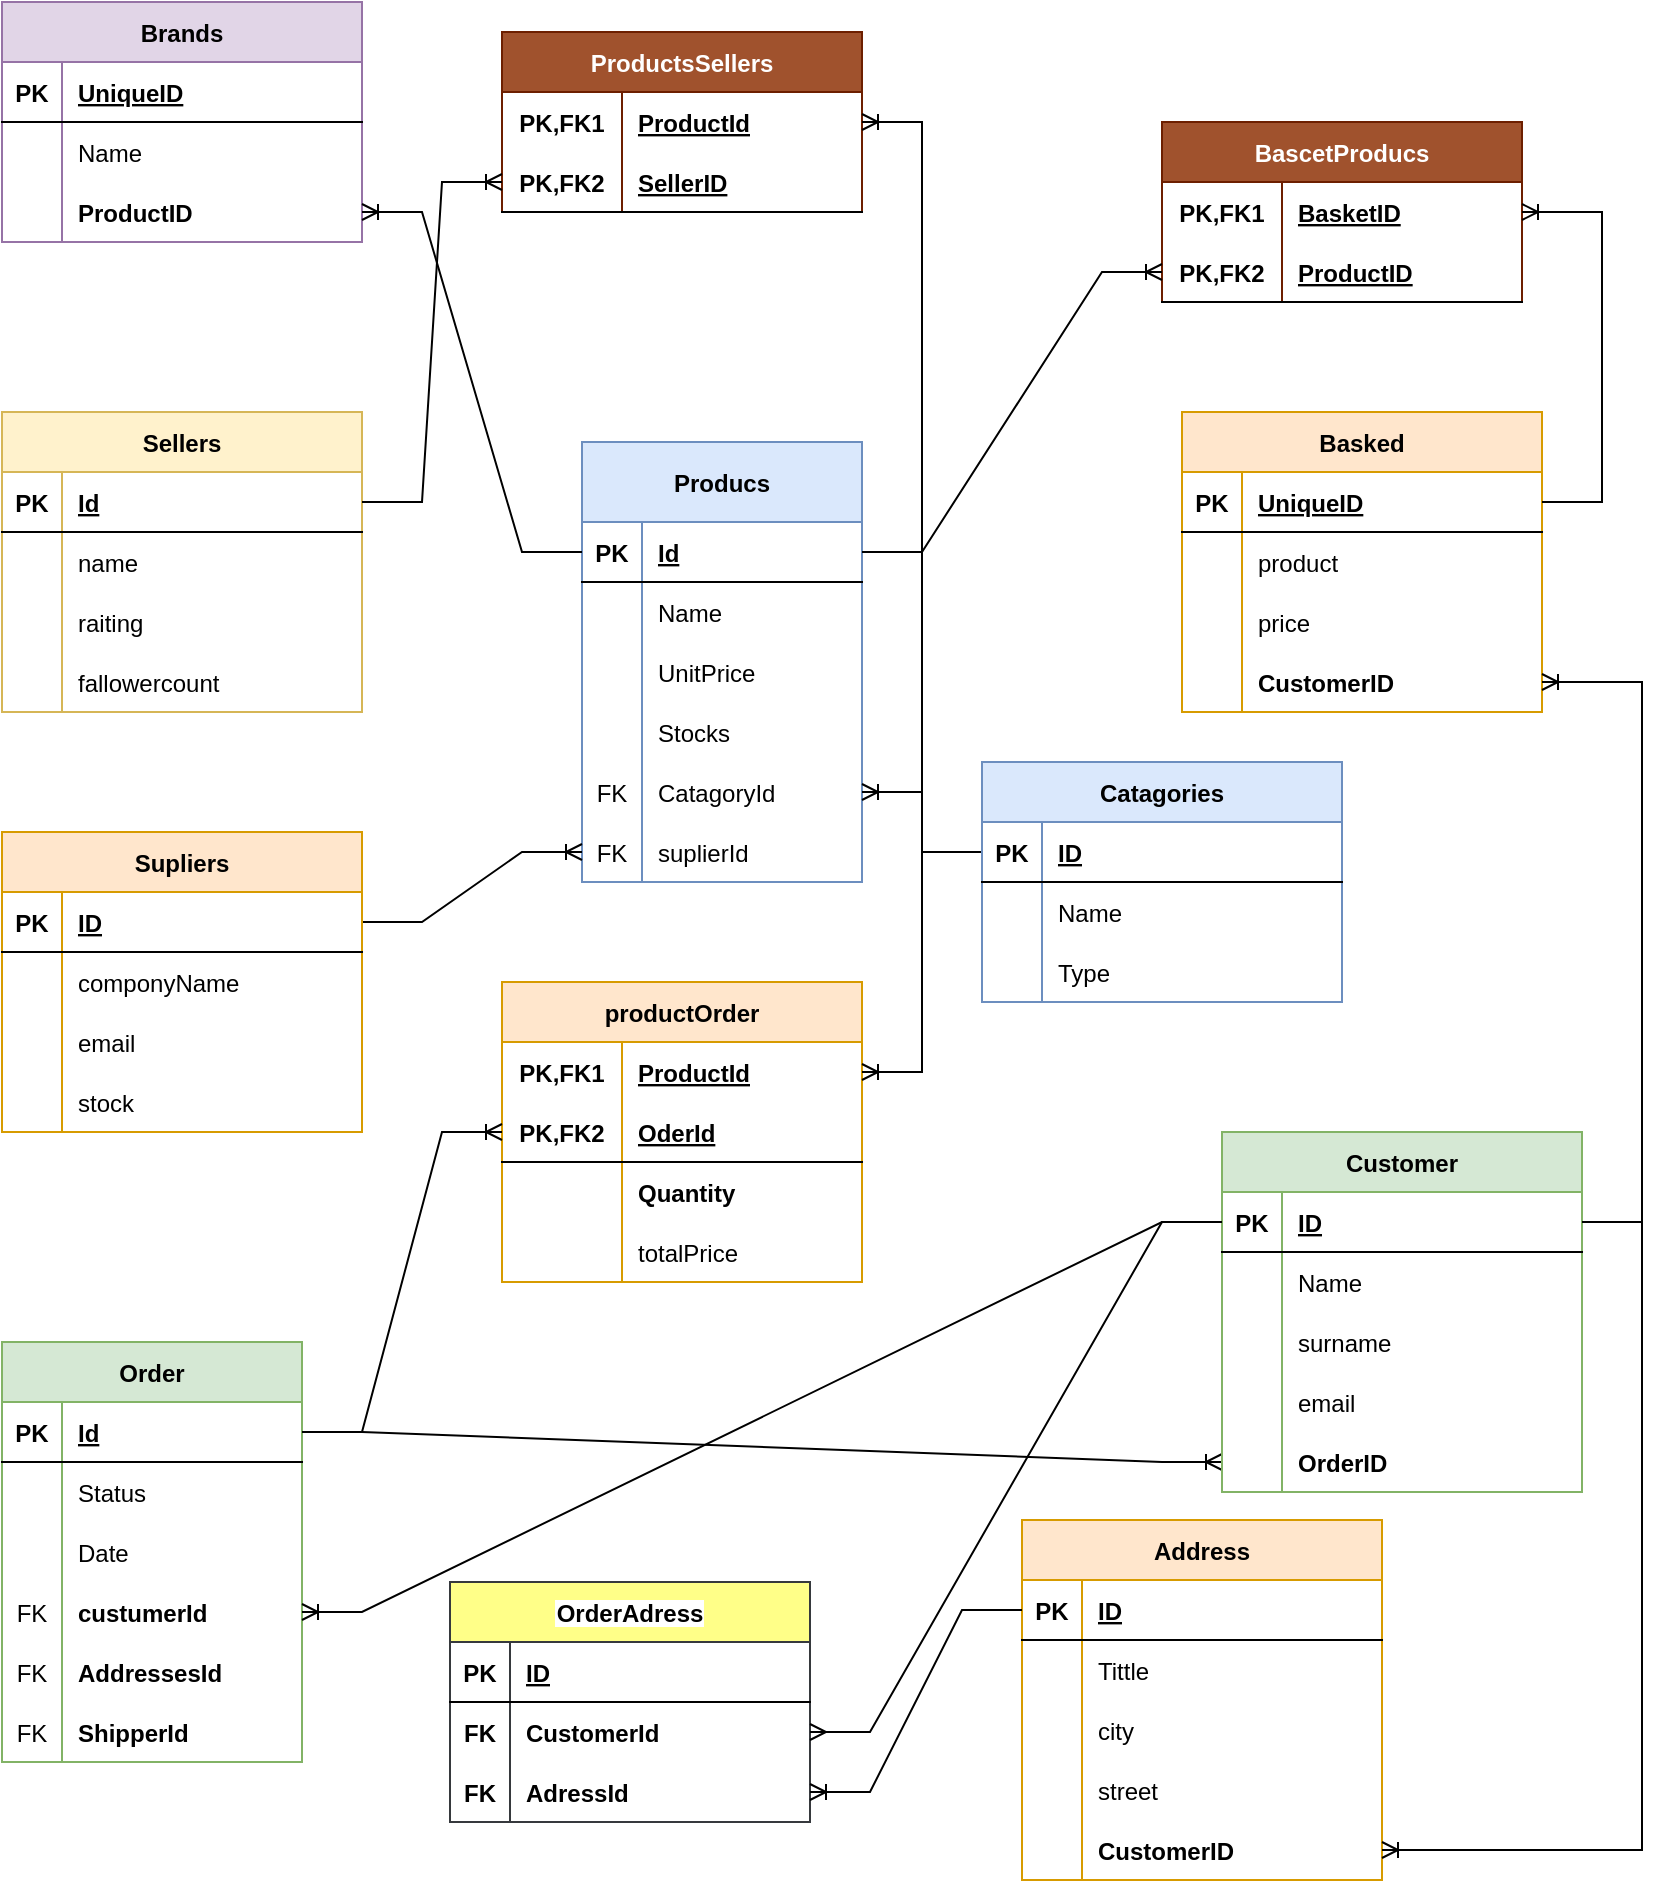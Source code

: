 <mxfile version="20.6.0" type="github">
  <diagram id="Ud2rKPK2SDvE_ar9SEhM" name="Page-1">
    <mxGraphModel dx="735" dy="468" grid="1" gridSize="10" guides="1" tooltips="1" connect="1" arrows="1" fold="1" page="1" pageScale="1" pageWidth="827" pageHeight="1169" math="0" shadow="0">
      <root>
        <mxCell id="0" />
        <mxCell id="1" parent="0" />
        <mxCell id="K5BaJHrYRUYIIiu_ldEa-1" value="Producs" style="shape=table;startSize=40;container=1;collapsible=1;childLayout=tableLayout;fixedRows=1;rowLines=0;fontStyle=1;align=center;resizeLast=1;fillColor=#dae8fc;strokeColor=#6c8ebf;" parent="1" vertex="1">
          <mxGeometry x="300" y="450" width="140" height="220" as="geometry" />
        </mxCell>
        <mxCell id="K5BaJHrYRUYIIiu_ldEa-2" value="" style="shape=tableRow;horizontal=0;startSize=0;swimlaneHead=0;swimlaneBody=0;fillColor=none;collapsible=0;dropTarget=0;points=[[0,0.5],[1,0.5]];portConstraint=eastwest;top=0;left=0;right=0;bottom=1;" parent="K5BaJHrYRUYIIiu_ldEa-1" vertex="1">
          <mxGeometry y="40" width="140" height="30" as="geometry" />
        </mxCell>
        <mxCell id="K5BaJHrYRUYIIiu_ldEa-3" value="PK" style="shape=partialRectangle;connectable=0;fillColor=none;top=0;left=0;bottom=0;right=0;fontStyle=1;overflow=hidden;" parent="K5BaJHrYRUYIIiu_ldEa-2" vertex="1">
          <mxGeometry width="30" height="30" as="geometry">
            <mxRectangle width="30" height="30" as="alternateBounds" />
          </mxGeometry>
        </mxCell>
        <mxCell id="K5BaJHrYRUYIIiu_ldEa-4" value="Id" style="shape=partialRectangle;connectable=0;fillColor=none;top=0;left=0;bottom=0;right=0;align=left;spacingLeft=6;fontStyle=5;overflow=hidden;" parent="K5BaJHrYRUYIIiu_ldEa-2" vertex="1">
          <mxGeometry x="30" width="110" height="30" as="geometry">
            <mxRectangle width="110" height="30" as="alternateBounds" />
          </mxGeometry>
        </mxCell>
        <mxCell id="K5BaJHrYRUYIIiu_ldEa-5" value="" style="shape=tableRow;horizontal=0;startSize=0;swimlaneHead=0;swimlaneBody=0;fillColor=none;collapsible=0;dropTarget=0;points=[[0,0.5],[1,0.5]];portConstraint=eastwest;top=0;left=0;right=0;bottom=0;" parent="K5BaJHrYRUYIIiu_ldEa-1" vertex="1">
          <mxGeometry y="70" width="140" height="30" as="geometry" />
        </mxCell>
        <mxCell id="K5BaJHrYRUYIIiu_ldEa-6" value="" style="shape=partialRectangle;connectable=0;fillColor=none;top=0;left=0;bottom=0;right=0;editable=1;overflow=hidden;" parent="K5BaJHrYRUYIIiu_ldEa-5" vertex="1">
          <mxGeometry width="30" height="30" as="geometry">
            <mxRectangle width="30" height="30" as="alternateBounds" />
          </mxGeometry>
        </mxCell>
        <mxCell id="K5BaJHrYRUYIIiu_ldEa-7" value="Name" style="shape=partialRectangle;connectable=0;fillColor=none;top=0;left=0;bottom=0;right=0;align=left;spacingLeft=6;overflow=hidden;" parent="K5BaJHrYRUYIIiu_ldEa-5" vertex="1">
          <mxGeometry x="30" width="110" height="30" as="geometry">
            <mxRectangle width="110" height="30" as="alternateBounds" />
          </mxGeometry>
        </mxCell>
        <mxCell id="K5BaJHrYRUYIIiu_ldEa-8" value="" style="shape=tableRow;horizontal=0;startSize=0;swimlaneHead=0;swimlaneBody=0;fillColor=none;collapsible=0;dropTarget=0;points=[[0,0.5],[1,0.5]];portConstraint=eastwest;top=0;left=0;right=0;bottom=0;" parent="K5BaJHrYRUYIIiu_ldEa-1" vertex="1">
          <mxGeometry y="100" width="140" height="30" as="geometry" />
        </mxCell>
        <mxCell id="K5BaJHrYRUYIIiu_ldEa-9" value="" style="shape=partialRectangle;connectable=0;fillColor=none;top=0;left=0;bottom=0;right=0;editable=1;overflow=hidden;" parent="K5BaJHrYRUYIIiu_ldEa-8" vertex="1">
          <mxGeometry width="30" height="30" as="geometry">
            <mxRectangle width="30" height="30" as="alternateBounds" />
          </mxGeometry>
        </mxCell>
        <mxCell id="K5BaJHrYRUYIIiu_ldEa-10" value="UnitPrice" style="shape=partialRectangle;connectable=0;fillColor=none;top=0;left=0;bottom=0;right=0;align=left;spacingLeft=6;overflow=hidden;" parent="K5BaJHrYRUYIIiu_ldEa-8" vertex="1">
          <mxGeometry x="30" width="110" height="30" as="geometry">
            <mxRectangle width="110" height="30" as="alternateBounds" />
          </mxGeometry>
        </mxCell>
        <mxCell id="K5BaJHrYRUYIIiu_ldEa-11" value="" style="shape=tableRow;horizontal=0;startSize=0;swimlaneHead=0;swimlaneBody=0;fillColor=none;collapsible=0;dropTarget=0;points=[[0,0.5],[1,0.5]];portConstraint=eastwest;top=0;left=0;right=0;bottom=0;" parent="K5BaJHrYRUYIIiu_ldEa-1" vertex="1">
          <mxGeometry y="130" width="140" height="30" as="geometry" />
        </mxCell>
        <mxCell id="K5BaJHrYRUYIIiu_ldEa-12" value="" style="shape=partialRectangle;connectable=0;fillColor=none;top=0;left=0;bottom=0;right=0;editable=1;overflow=hidden;" parent="K5BaJHrYRUYIIiu_ldEa-11" vertex="1">
          <mxGeometry width="30" height="30" as="geometry">
            <mxRectangle width="30" height="30" as="alternateBounds" />
          </mxGeometry>
        </mxCell>
        <mxCell id="K5BaJHrYRUYIIiu_ldEa-13" value="Stocks" style="shape=partialRectangle;connectable=0;fillColor=none;top=0;left=0;bottom=0;right=0;align=left;spacingLeft=6;overflow=hidden;" parent="K5BaJHrYRUYIIiu_ldEa-11" vertex="1">
          <mxGeometry x="30" width="110" height="30" as="geometry">
            <mxRectangle width="110" height="30" as="alternateBounds" />
          </mxGeometry>
        </mxCell>
        <mxCell id="K5BaJHrYRUYIIiu_ldEa-14" value="" style="shape=tableRow;horizontal=0;startSize=0;swimlaneHead=0;swimlaneBody=0;fillColor=none;collapsible=0;dropTarget=0;points=[[0,0.5],[1,0.5]];portConstraint=eastwest;top=0;left=0;right=0;bottom=0;" parent="K5BaJHrYRUYIIiu_ldEa-1" vertex="1">
          <mxGeometry y="160" width="140" height="30" as="geometry" />
        </mxCell>
        <mxCell id="K5BaJHrYRUYIIiu_ldEa-15" value="FK" style="shape=partialRectangle;connectable=0;fillColor=none;top=0;left=0;bottom=0;right=0;editable=1;overflow=hidden;" parent="K5BaJHrYRUYIIiu_ldEa-14" vertex="1">
          <mxGeometry width="30" height="30" as="geometry">
            <mxRectangle width="30" height="30" as="alternateBounds" />
          </mxGeometry>
        </mxCell>
        <mxCell id="K5BaJHrYRUYIIiu_ldEa-16" value="CatagoryId" style="shape=partialRectangle;connectable=0;fillColor=none;top=0;left=0;bottom=0;right=0;align=left;spacingLeft=6;overflow=hidden;" parent="K5BaJHrYRUYIIiu_ldEa-14" vertex="1">
          <mxGeometry x="30" width="110" height="30" as="geometry">
            <mxRectangle width="110" height="30" as="alternateBounds" />
          </mxGeometry>
        </mxCell>
        <mxCell id="K5BaJHrYRUYIIiu_ldEa-17" value="" style="shape=tableRow;horizontal=0;startSize=0;swimlaneHead=0;swimlaneBody=0;fillColor=none;collapsible=0;dropTarget=0;points=[[0,0.5],[1,0.5]];portConstraint=eastwest;top=0;left=0;right=0;bottom=0;" parent="K5BaJHrYRUYIIiu_ldEa-1" vertex="1">
          <mxGeometry y="190" width="140" height="30" as="geometry" />
        </mxCell>
        <mxCell id="K5BaJHrYRUYIIiu_ldEa-18" value="FK" style="shape=partialRectangle;connectable=0;fillColor=none;top=0;left=0;bottom=0;right=0;editable=1;overflow=hidden;" parent="K5BaJHrYRUYIIiu_ldEa-17" vertex="1">
          <mxGeometry width="30" height="30" as="geometry">
            <mxRectangle width="30" height="30" as="alternateBounds" />
          </mxGeometry>
        </mxCell>
        <mxCell id="K5BaJHrYRUYIIiu_ldEa-19" value="suplierId" style="shape=partialRectangle;connectable=0;fillColor=none;top=0;left=0;bottom=0;right=0;align=left;spacingLeft=6;overflow=hidden;" parent="K5BaJHrYRUYIIiu_ldEa-17" vertex="1">
          <mxGeometry x="30" width="110" height="30" as="geometry">
            <mxRectangle width="110" height="30" as="alternateBounds" />
          </mxGeometry>
        </mxCell>
        <mxCell id="K5BaJHrYRUYIIiu_ldEa-20" value="Order" style="shape=table;startSize=30;container=1;collapsible=1;childLayout=tableLayout;fixedRows=1;rowLines=0;fontStyle=1;align=center;resizeLast=1;fillColor=#d5e8d4;strokeColor=#82b366;" parent="1" vertex="1">
          <mxGeometry x="10" y="900" width="150" height="210" as="geometry" />
        </mxCell>
        <mxCell id="K5BaJHrYRUYIIiu_ldEa-21" value="" style="shape=tableRow;horizontal=0;startSize=0;swimlaneHead=0;swimlaneBody=0;fillColor=none;collapsible=0;dropTarget=0;points=[[0,0.5],[1,0.5]];portConstraint=eastwest;top=0;left=0;right=0;bottom=1;" parent="K5BaJHrYRUYIIiu_ldEa-20" vertex="1">
          <mxGeometry y="30" width="150" height="30" as="geometry" />
        </mxCell>
        <mxCell id="K5BaJHrYRUYIIiu_ldEa-22" value="PK" style="shape=partialRectangle;connectable=0;fillColor=none;top=0;left=0;bottom=0;right=0;fontStyle=1;overflow=hidden;" parent="K5BaJHrYRUYIIiu_ldEa-21" vertex="1">
          <mxGeometry width="30" height="30" as="geometry">
            <mxRectangle width="30" height="30" as="alternateBounds" />
          </mxGeometry>
        </mxCell>
        <mxCell id="K5BaJHrYRUYIIiu_ldEa-23" value="Id" style="shape=partialRectangle;connectable=0;fillColor=none;top=0;left=0;bottom=0;right=0;align=left;spacingLeft=6;fontStyle=5;overflow=hidden;" parent="K5BaJHrYRUYIIiu_ldEa-21" vertex="1">
          <mxGeometry x="30" width="120" height="30" as="geometry">
            <mxRectangle width="120" height="30" as="alternateBounds" />
          </mxGeometry>
        </mxCell>
        <mxCell id="K5BaJHrYRUYIIiu_ldEa-24" value="" style="shape=tableRow;horizontal=0;startSize=0;swimlaneHead=0;swimlaneBody=0;fillColor=none;collapsible=0;dropTarget=0;points=[[0,0.5],[1,0.5]];portConstraint=eastwest;top=0;left=0;right=0;bottom=0;" parent="K5BaJHrYRUYIIiu_ldEa-20" vertex="1">
          <mxGeometry y="60" width="150" height="30" as="geometry" />
        </mxCell>
        <mxCell id="K5BaJHrYRUYIIiu_ldEa-25" value="" style="shape=partialRectangle;connectable=0;fillColor=none;top=0;left=0;bottom=0;right=0;editable=1;overflow=hidden;" parent="K5BaJHrYRUYIIiu_ldEa-24" vertex="1">
          <mxGeometry width="30" height="30" as="geometry">
            <mxRectangle width="30" height="30" as="alternateBounds" />
          </mxGeometry>
        </mxCell>
        <mxCell id="K5BaJHrYRUYIIiu_ldEa-26" value="Status" style="shape=partialRectangle;connectable=0;fillColor=none;top=0;left=0;bottom=0;right=0;align=left;spacingLeft=6;overflow=hidden;" parent="K5BaJHrYRUYIIiu_ldEa-24" vertex="1">
          <mxGeometry x="30" width="120" height="30" as="geometry">
            <mxRectangle width="120" height="30" as="alternateBounds" />
          </mxGeometry>
        </mxCell>
        <mxCell id="K5BaJHrYRUYIIiu_ldEa-27" value="" style="shape=tableRow;horizontal=0;startSize=0;swimlaneHead=0;swimlaneBody=0;fillColor=none;collapsible=0;dropTarget=0;points=[[0,0.5],[1,0.5]];portConstraint=eastwest;top=0;left=0;right=0;bottom=0;" parent="K5BaJHrYRUYIIiu_ldEa-20" vertex="1">
          <mxGeometry y="90" width="150" height="30" as="geometry" />
        </mxCell>
        <mxCell id="K5BaJHrYRUYIIiu_ldEa-28" value="" style="shape=partialRectangle;connectable=0;fillColor=none;top=0;left=0;bottom=0;right=0;editable=1;overflow=hidden;" parent="K5BaJHrYRUYIIiu_ldEa-27" vertex="1">
          <mxGeometry width="30" height="30" as="geometry">
            <mxRectangle width="30" height="30" as="alternateBounds" />
          </mxGeometry>
        </mxCell>
        <mxCell id="K5BaJHrYRUYIIiu_ldEa-29" value="Date" style="shape=partialRectangle;connectable=0;fillColor=none;top=0;left=0;bottom=0;right=0;align=left;spacingLeft=6;overflow=hidden;" parent="K5BaJHrYRUYIIiu_ldEa-27" vertex="1">
          <mxGeometry x="30" width="120" height="30" as="geometry">
            <mxRectangle width="120" height="30" as="alternateBounds" />
          </mxGeometry>
        </mxCell>
        <mxCell id="K5BaJHrYRUYIIiu_ldEa-30" value="" style="shape=tableRow;horizontal=0;startSize=0;swimlaneHead=0;swimlaneBody=0;fillColor=none;collapsible=0;dropTarget=0;points=[[0,0.5],[1,0.5]];portConstraint=eastwest;top=0;left=0;right=0;bottom=0;" parent="K5BaJHrYRUYIIiu_ldEa-20" vertex="1">
          <mxGeometry y="120" width="150" height="30" as="geometry" />
        </mxCell>
        <mxCell id="K5BaJHrYRUYIIiu_ldEa-31" value="FK" style="shape=partialRectangle;connectable=0;fillColor=none;top=0;left=0;bottom=0;right=0;editable=1;overflow=hidden;" parent="K5BaJHrYRUYIIiu_ldEa-30" vertex="1">
          <mxGeometry width="30" height="30" as="geometry">
            <mxRectangle width="30" height="30" as="alternateBounds" />
          </mxGeometry>
        </mxCell>
        <mxCell id="K5BaJHrYRUYIIiu_ldEa-32" value="custumerId" style="shape=partialRectangle;connectable=0;fillColor=none;top=0;left=0;bottom=0;right=0;align=left;spacingLeft=6;overflow=hidden;fontStyle=1" parent="K5BaJHrYRUYIIiu_ldEa-30" vertex="1">
          <mxGeometry x="30" width="120" height="30" as="geometry">
            <mxRectangle width="120" height="30" as="alternateBounds" />
          </mxGeometry>
        </mxCell>
        <mxCell id="K5BaJHrYRUYIIiu_ldEa-33" value="" style="shape=tableRow;horizontal=0;startSize=0;swimlaneHead=0;swimlaneBody=0;fillColor=none;collapsible=0;dropTarget=0;points=[[0,0.5],[1,0.5]];portConstraint=eastwest;top=0;left=0;right=0;bottom=0;" parent="K5BaJHrYRUYIIiu_ldEa-20" vertex="1">
          <mxGeometry y="150" width="150" height="30" as="geometry" />
        </mxCell>
        <mxCell id="K5BaJHrYRUYIIiu_ldEa-34" value="FK" style="shape=partialRectangle;connectable=0;fillColor=none;top=0;left=0;bottom=0;right=0;editable=1;overflow=hidden;" parent="K5BaJHrYRUYIIiu_ldEa-33" vertex="1">
          <mxGeometry width="30" height="30" as="geometry">
            <mxRectangle width="30" height="30" as="alternateBounds" />
          </mxGeometry>
        </mxCell>
        <mxCell id="K5BaJHrYRUYIIiu_ldEa-35" value="AddressesId" style="shape=partialRectangle;connectable=0;fillColor=none;top=0;left=0;bottom=0;right=0;align=left;spacingLeft=6;overflow=hidden;fontStyle=1" parent="K5BaJHrYRUYIIiu_ldEa-33" vertex="1">
          <mxGeometry x="30" width="120" height="30" as="geometry">
            <mxRectangle width="120" height="30" as="alternateBounds" />
          </mxGeometry>
        </mxCell>
        <mxCell id="K5BaJHrYRUYIIiu_ldEa-36" value="" style="shape=tableRow;horizontal=0;startSize=0;swimlaneHead=0;swimlaneBody=0;fillColor=none;collapsible=0;dropTarget=0;points=[[0,0.5],[1,0.5]];portConstraint=eastwest;top=0;left=0;right=0;bottom=0;" parent="K5BaJHrYRUYIIiu_ldEa-20" vertex="1">
          <mxGeometry y="180" width="150" height="30" as="geometry" />
        </mxCell>
        <mxCell id="K5BaJHrYRUYIIiu_ldEa-37" value="FK" style="shape=partialRectangle;connectable=0;fillColor=none;top=0;left=0;bottom=0;right=0;editable=1;overflow=hidden;" parent="K5BaJHrYRUYIIiu_ldEa-36" vertex="1">
          <mxGeometry width="30" height="30" as="geometry">
            <mxRectangle width="30" height="30" as="alternateBounds" />
          </mxGeometry>
        </mxCell>
        <mxCell id="K5BaJHrYRUYIIiu_ldEa-38" value="ShipperId" style="shape=partialRectangle;connectable=0;fillColor=none;top=0;left=0;bottom=0;right=0;align=left;spacingLeft=6;overflow=hidden;fontStyle=1" parent="K5BaJHrYRUYIIiu_ldEa-36" vertex="1">
          <mxGeometry x="30" width="120" height="30" as="geometry">
            <mxRectangle width="120" height="30" as="alternateBounds" />
          </mxGeometry>
        </mxCell>
        <mxCell id="K5BaJHrYRUYIIiu_ldEa-93" value="BascetProducs" style="shape=table;startSize=30;container=1;collapsible=1;childLayout=tableLayout;fixedRows=1;rowLines=0;fontStyle=1;align=center;resizeLast=1;fillColor=#a0522d;fontColor=#ffffff;strokeColor=#6D1F00;" parent="1" vertex="1">
          <mxGeometry x="590" y="290" width="180" height="90" as="geometry" />
        </mxCell>
        <mxCell id="K5BaJHrYRUYIIiu_ldEa-94" value="" style="shape=tableRow;horizontal=0;startSize=0;swimlaneHead=0;swimlaneBody=0;fillColor=none;collapsible=0;dropTarget=0;points=[[0,0.5],[1,0.5]];portConstraint=eastwest;top=0;left=0;right=0;bottom=0;" parent="K5BaJHrYRUYIIiu_ldEa-93" vertex="1">
          <mxGeometry y="30" width="180" height="30" as="geometry" />
        </mxCell>
        <mxCell id="K5BaJHrYRUYIIiu_ldEa-95" value="PK,FK1" style="shape=partialRectangle;connectable=0;fillColor=none;top=0;left=0;bottom=0;right=0;fontStyle=1;overflow=hidden;" parent="K5BaJHrYRUYIIiu_ldEa-94" vertex="1">
          <mxGeometry width="60" height="30" as="geometry">
            <mxRectangle width="60" height="30" as="alternateBounds" />
          </mxGeometry>
        </mxCell>
        <mxCell id="K5BaJHrYRUYIIiu_ldEa-96" value="BasketID" style="shape=partialRectangle;connectable=0;fillColor=none;top=0;left=0;bottom=0;right=0;align=left;spacingLeft=6;fontStyle=5;overflow=hidden;" parent="K5BaJHrYRUYIIiu_ldEa-94" vertex="1">
          <mxGeometry x="60" width="120" height="30" as="geometry">
            <mxRectangle width="120" height="30" as="alternateBounds" />
          </mxGeometry>
        </mxCell>
        <mxCell id="K5BaJHrYRUYIIiu_ldEa-97" value="" style="shape=tableRow;horizontal=0;startSize=0;swimlaneHead=0;swimlaneBody=0;fillColor=none;collapsible=0;dropTarget=0;points=[[0,0.5],[1,0.5]];portConstraint=eastwest;top=0;left=0;right=0;bottom=1;" parent="K5BaJHrYRUYIIiu_ldEa-93" vertex="1">
          <mxGeometry y="60" width="180" height="30" as="geometry" />
        </mxCell>
        <mxCell id="K5BaJHrYRUYIIiu_ldEa-98" value="PK,FK2" style="shape=partialRectangle;connectable=0;fillColor=none;top=0;left=0;bottom=0;right=0;fontStyle=1;overflow=hidden;" parent="K5BaJHrYRUYIIiu_ldEa-97" vertex="1">
          <mxGeometry width="60" height="30" as="geometry">
            <mxRectangle width="60" height="30" as="alternateBounds" />
          </mxGeometry>
        </mxCell>
        <mxCell id="K5BaJHrYRUYIIiu_ldEa-99" value="ProductID" style="shape=partialRectangle;connectable=0;fillColor=none;top=0;left=0;bottom=0;right=0;align=left;spacingLeft=6;fontStyle=5;overflow=hidden;" parent="K5BaJHrYRUYIIiu_ldEa-97" vertex="1">
          <mxGeometry x="60" width="120" height="30" as="geometry">
            <mxRectangle width="120" height="30" as="alternateBounds" />
          </mxGeometry>
        </mxCell>
        <mxCell id="K5BaJHrYRUYIIiu_ldEa-119" value="Address" style="shape=table;startSize=30;container=1;collapsible=1;childLayout=tableLayout;fixedRows=1;rowLines=0;fontStyle=1;align=center;resizeLast=1;fillColor=#ffe6cc;strokeColor=#d79b00;" parent="1" vertex="1">
          <mxGeometry x="520" y="989" width="180" height="180" as="geometry" />
        </mxCell>
        <mxCell id="K5BaJHrYRUYIIiu_ldEa-120" value="" style="shape=tableRow;horizontal=0;startSize=0;swimlaneHead=0;swimlaneBody=0;fillColor=none;collapsible=0;dropTarget=0;points=[[0,0.5],[1,0.5]];portConstraint=eastwest;top=0;left=0;right=0;bottom=1;" parent="K5BaJHrYRUYIIiu_ldEa-119" vertex="1">
          <mxGeometry y="30" width="180" height="30" as="geometry" />
        </mxCell>
        <mxCell id="K5BaJHrYRUYIIiu_ldEa-121" value="PK" style="shape=partialRectangle;connectable=0;fillColor=none;top=0;left=0;bottom=0;right=0;fontStyle=1;overflow=hidden;" parent="K5BaJHrYRUYIIiu_ldEa-120" vertex="1">
          <mxGeometry width="30" height="30" as="geometry">
            <mxRectangle width="30" height="30" as="alternateBounds" />
          </mxGeometry>
        </mxCell>
        <mxCell id="K5BaJHrYRUYIIiu_ldEa-122" value="ID" style="shape=partialRectangle;connectable=0;fillColor=none;top=0;left=0;bottom=0;right=0;align=left;spacingLeft=6;fontStyle=5;overflow=hidden;" parent="K5BaJHrYRUYIIiu_ldEa-120" vertex="1">
          <mxGeometry x="30" width="150" height="30" as="geometry">
            <mxRectangle width="150" height="30" as="alternateBounds" />
          </mxGeometry>
        </mxCell>
        <mxCell id="K5BaJHrYRUYIIiu_ldEa-123" value="" style="shape=tableRow;horizontal=0;startSize=0;swimlaneHead=0;swimlaneBody=0;fillColor=none;collapsible=0;dropTarget=0;points=[[0,0.5],[1,0.5]];portConstraint=eastwest;top=0;left=0;right=0;bottom=0;" parent="K5BaJHrYRUYIIiu_ldEa-119" vertex="1">
          <mxGeometry y="60" width="180" height="30" as="geometry" />
        </mxCell>
        <mxCell id="K5BaJHrYRUYIIiu_ldEa-124" value="" style="shape=partialRectangle;connectable=0;fillColor=none;top=0;left=0;bottom=0;right=0;editable=1;overflow=hidden;" parent="K5BaJHrYRUYIIiu_ldEa-123" vertex="1">
          <mxGeometry width="30" height="30" as="geometry">
            <mxRectangle width="30" height="30" as="alternateBounds" />
          </mxGeometry>
        </mxCell>
        <mxCell id="K5BaJHrYRUYIIiu_ldEa-125" value="Tittle" style="shape=partialRectangle;connectable=0;fillColor=none;top=0;left=0;bottom=0;right=0;align=left;spacingLeft=6;overflow=hidden;" parent="K5BaJHrYRUYIIiu_ldEa-123" vertex="1">
          <mxGeometry x="30" width="150" height="30" as="geometry">
            <mxRectangle width="150" height="30" as="alternateBounds" />
          </mxGeometry>
        </mxCell>
        <mxCell id="K5BaJHrYRUYIIiu_ldEa-126" value="" style="shape=tableRow;horizontal=0;startSize=0;swimlaneHead=0;swimlaneBody=0;fillColor=none;collapsible=0;dropTarget=0;points=[[0,0.5],[1,0.5]];portConstraint=eastwest;top=0;left=0;right=0;bottom=0;" parent="K5BaJHrYRUYIIiu_ldEa-119" vertex="1">
          <mxGeometry y="90" width="180" height="30" as="geometry" />
        </mxCell>
        <mxCell id="K5BaJHrYRUYIIiu_ldEa-127" value="" style="shape=partialRectangle;connectable=0;fillColor=none;top=0;left=0;bottom=0;right=0;editable=1;overflow=hidden;" parent="K5BaJHrYRUYIIiu_ldEa-126" vertex="1">
          <mxGeometry width="30" height="30" as="geometry">
            <mxRectangle width="30" height="30" as="alternateBounds" />
          </mxGeometry>
        </mxCell>
        <mxCell id="K5BaJHrYRUYIIiu_ldEa-128" value="city" style="shape=partialRectangle;connectable=0;fillColor=none;top=0;left=0;bottom=0;right=0;align=left;spacingLeft=6;overflow=hidden;" parent="K5BaJHrYRUYIIiu_ldEa-126" vertex="1">
          <mxGeometry x="30" width="150" height="30" as="geometry">
            <mxRectangle width="150" height="30" as="alternateBounds" />
          </mxGeometry>
        </mxCell>
        <mxCell id="K5BaJHrYRUYIIiu_ldEa-129" value="" style="shape=tableRow;horizontal=0;startSize=0;swimlaneHead=0;swimlaneBody=0;fillColor=none;collapsible=0;dropTarget=0;points=[[0,0.5],[1,0.5]];portConstraint=eastwest;top=0;left=0;right=0;bottom=0;" parent="K5BaJHrYRUYIIiu_ldEa-119" vertex="1">
          <mxGeometry y="120" width="180" height="30" as="geometry" />
        </mxCell>
        <mxCell id="K5BaJHrYRUYIIiu_ldEa-130" value="" style="shape=partialRectangle;connectable=0;fillColor=none;top=0;left=0;bottom=0;right=0;editable=1;overflow=hidden;" parent="K5BaJHrYRUYIIiu_ldEa-129" vertex="1">
          <mxGeometry width="30" height="30" as="geometry">
            <mxRectangle width="30" height="30" as="alternateBounds" />
          </mxGeometry>
        </mxCell>
        <mxCell id="K5BaJHrYRUYIIiu_ldEa-131" value="street" style="shape=partialRectangle;connectable=0;fillColor=none;top=0;left=0;bottom=0;right=0;align=left;spacingLeft=6;overflow=hidden;" parent="K5BaJHrYRUYIIiu_ldEa-129" vertex="1">
          <mxGeometry x="30" width="150" height="30" as="geometry">
            <mxRectangle width="150" height="30" as="alternateBounds" />
          </mxGeometry>
        </mxCell>
        <mxCell id="K5BaJHrYRUYIIiu_ldEa-236" value="" style="shape=tableRow;horizontal=0;startSize=0;swimlaneHead=0;swimlaneBody=0;fillColor=none;collapsible=0;dropTarget=0;points=[[0,0.5],[1,0.5]];portConstraint=eastwest;top=0;left=0;right=0;bottom=0;" parent="K5BaJHrYRUYIIiu_ldEa-119" vertex="1">
          <mxGeometry y="150" width="180" height="30" as="geometry" />
        </mxCell>
        <mxCell id="K5BaJHrYRUYIIiu_ldEa-237" value="" style="shape=partialRectangle;connectable=0;fillColor=none;top=0;left=0;bottom=0;right=0;editable=1;overflow=hidden;" parent="K5BaJHrYRUYIIiu_ldEa-236" vertex="1">
          <mxGeometry width="30" height="30" as="geometry">
            <mxRectangle width="30" height="30" as="alternateBounds" />
          </mxGeometry>
        </mxCell>
        <mxCell id="K5BaJHrYRUYIIiu_ldEa-238" value="CustomerID" style="shape=partialRectangle;connectable=0;fillColor=none;top=0;left=0;bottom=0;right=0;align=left;spacingLeft=6;overflow=hidden;fontStyle=1" parent="K5BaJHrYRUYIIiu_ldEa-236" vertex="1">
          <mxGeometry x="30" width="150" height="30" as="geometry">
            <mxRectangle width="150" height="30" as="alternateBounds" />
          </mxGeometry>
        </mxCell>
        <mxCell id="kabIu7NqHB5DfWP7d_qM-1" style="edgeStyle=orthogonalEdgeStyle;rounded=0;orthogonalLoop=1;jettySize=auto;html=1;exitX=1;exitY=0.5;exitDx=0;exitDy=0;" parent="K5BaJHrYRUYIIiu_ldEa-119" source="K5BaJHrYRUYIIiu_ldEa-236" target="K5BaJHrYRUYIIiu_ldEa-236" edge="1">
          <mxGeometry relative="1" as="geometry" />
        </mxCell>
        <mxCell id="K5BaJHrYRUYIIiu_ldEa-161" value="Sellers" style="shape=table;startSize=30;container=1;collapsible=1;childLayout=tableLayout;fixedRows=1;rowLines=0;fontStyle=1;align=center;resizeLast=1;fillColor=#fff2cc;strokeColor=#d6b656;" parent="1" vertex="1">
          <mxGeometry x="10" y="435" width="180" height="150" as="geometry" />
        </mxCell>
        <mxCell id="K5BaJHrYRUYIIiu_ldEa-162" value="" style="shape=tableRow;horizontal=0;startSize=0;swimlaneHead=0;swimlaneBody=0;fillColor=none;collapsible=0;dropTarget=0;points=[[0,0.5],[1,0.5]];portConstraint=eastwest;top=0;left=0;right=0;bottom=1;" parent="K5BaJHrYRUYIIiu_ldEa-161" vertex="1">
          <mxGeometry y="30" width="180" height="30" as="geometry" />
        </mxCell>
        <mxCell id="K5BaJHrYRUYIIiu_ldEa-163" value="PK" style="shape=partialRectangle;connectable=0;fillColor=none;top=0;left=0;bottom=0;right=0;fontStyle=1;overflow=hidden;" parent="K5BaJHrYRUYIIiu_ldEa-162" vertex="1">
          <mxGeometry width="30" height="30" as="geometry">
            <mxRectangle width="30" height="30" as="alternateBounds" />
          </mxGeometry>
        </mxCell>
        <mxCell id="K5BaJHrYRUYIIiu_ldEa-164" value="Id" style="shape=partialRectangle;connectable=0;fillColor=none;top=0;left=0;bottom=0;right=0;align=left;spacingLeft=6;fontStyle=5;overflow=hidden;" parent="K5BaJHrYRUYIIiu_ldEa-162" vertex="1">
          <mxGeometry x="30" width="150" height="30" as="geometry">
            <mxRectangle width="150" height="30" as="alternateBounds" />
          </mxGeometry>
        </mxCell>
        <mxCell id="K5BaJHrYRUYIIiu_ldEa-165" value="" style="shape=tableRow;horizontal=0;startSize=0;swimlaneHead=0;swimlaneBody=0;fillColor=none;collapsible=0;dropTarget=0;points=[[0,0.5],[1,0.5]];portConstraint=eastwest;top=0;left=0;right=0;bottom=0;" parent="K5BaJHrYRUYIIiu_ldEa-161" vertex="1">
          <mxGeometry y="60" width="180" height="30" as="geometry" />
        </mxCell>
        <mxCell id="K5BaJHrYRUYIIiu_ldEa-166" value="" style="shape=partialRectangle;connectable=0;fillColor=none;top=0;left=0;bottom=0;right=0;editable=1;overflow=hidden;" parent="K5BaJHrYRUYIIiu_ldEa-165" vertex="1">
          <mxGeometry width="30" height="30" as="geometry">
            <mxRectangle width="30" height="30" as="alternateBounds" />
          </mxGeometry>
        </mxCell>
        <mxCell id="K5BaJHrYRUYIIiu_ldEa-167" value="name" style="shape=partialRectangle;connectable=0;fillColor=none;top=0;left=0;bottom=0;right=0;align=left;spacingLeft=6;overflow=hidden;" parent="K5BaJHrYRUYIIiu_ldEa-165" vertex="1">
          <mxGeometry x="30" width="150" height="30" as="geometry">
            <mxRectangle width="150" height="30" as="alternateBounds" />
          </mxGeometry>
        </mxCell>
        <mxCell id="K5BaJHrYRUYIIiu_ldEa-168" value="" style="shape=tableRow;horizontal=0;startSize=0;swimlaneHead=0;swimlaneBody=0;fillColor=none;collapsible=0;dropTarget=0;points=[[0,0.5],[1,0.5]];portConstraint=eastwest;top=0;left=0;right=0;bottom=0;" parent="K5BaJHrYRUYIIiu_ldEa-161" vertex="1">
          <mxGeometry y="90" width="180" height="30" as="geometry" />
        </mxCell>
        <mxCell id="K5BaJHrYRUYIIiu_ldEa-169" value="" style="shape=partialRectangle;connectable=0;fillColor=none;top=0;left=0;bottom=0;right=0;editable=1;overflow=hidden;" parent="K5BaJHrYRUYIIiu_ldEa-168" vertex="1">
          <mxGeometry width="30" height="30" as="geometry">
            <mxRectangle width="30" height="30" as="alternateBounds" />
          </mxGeometry>
        </mxCell>
        <mxCell id="K5BaJHrYRUYIIiu_ldEa-170" value="raiting" style="shape=partialRectangle;connectable=0;fillColor=none;top=0;left=0;bottom=0;right=0;align=left;spacingLeft=6;overflow=hidden;" parent="K5BaJHrYRUYIIiu_ldEa-168" vertex="1">
          <mxGeometry x="30" width="150" height="30" as="geometry">
            <mxRectangle width="150" height="30" as="alternateBounds" />
          </mxGeometry>
        </mxCell>
        <mxCell id="K5BaJHrYRUYIIiu_ldEa-171" value="" style="shape=tableRow;horizontal=0;startSize=0;swimlaneHead=0;swimlaneBody=0;fillColor=none;collapsible=0;dropTarget=0;points=[[0,0.5],[1,0.5]];portConstraint=eastwest;top=0;left=0;right=0;bottom=0;" parent="K5BaJHrYRUYIIiu_ldEa-161" vertex="1">
          <mxGeometry y="120" width="180" height="30" as="geometry" />
        </mxCell>
        <mxCell id="K5BaJHrYRUYIIiu_ldEa-172" value="" style="shape=partialRectangle;connectable=0;fillColor=none;top=0;left=0;bottom=0;right=0;editable=1;overflow=hidden;" parent="K5BaJHrYRUYIIiu_ldEa-171" vertex="1">
          <mxGeometry width="30" height="30" as="geometry">
            <mxRectangle width="30" height="30" as="alternateBounds" />
          </mxGeometry>
        </mxCell>
        <mxCell id="K5BaJHrYRUYIIiu_ldEa-173" value="fallowercount" style="shape=partialRectangle;connectable=0;fillColor=none;top=0;left=0;bottom=0;right=0;align=left;spacingLeft=6;overflow=hidden;" parent="K5BaJHrYRUYIIiu_ldEa-171" vertex="1">
          <mxGeometry x="30" width="150" height="30" as="geometry">
            <mxRectangle width="150" height="30" as="alternateBounds" />
          </mxGeometry>
        </mxCell>
        <mxCell id="K5BaJHrYRUYIIiu_ldEa-174" value="Brands" style="shape=table;startSize=30;container=1;collapsible=1;childLayout=tableLayout;fixedRows=1;rowLines=0;fontStyle=1;align=center;resizeLast=1;fillColor=#e1d5e7;strokeColor=#9673a6;" parent="1" vertex="1">
          <mxGeometry x="10" y="230" width="180" height="120" as="geometry" />
        </mxCell>
        <mxCell id="K5BaJHrYRUYIIiu_ldEa-175" value="" style="shape=tableRow;horizontal=0;startSize=0;swimlaneHead=0;swimlaneBody=0;fillColor=none;collapsible=0;dropTarget=0;points=[[0,0.5],[1,0.5]];portConstraint=eastwest;top=0;left=0;right=0;bottom=1;" parent="K5BaJHrYRUYIIiu_ldEa-174" vertex="1">
          <mxGeometry y="30" width="180" height="30" as="geometry" />
        </mxCell>
        <mxCell id="K5BaJHrYRUYIIiu_ldEa-176" value="PK" style="shape=partialRectangle;connectable=0;fillColor=none;top=0;left=0;bottom=0;right=0;fontStyle=1;overflow=hidden;" parent="K5BaJHrYRUYIIiu_ldEa-175" vertex="1">
          <mxGeometry width="30" height="30" as="geometry">
            <mxRectangle width="30" height="30" as="alternateBounds" />
          </mxGeometry>
        </mxCell>
        <mxCell id="K5BaJHrYRUYIIiu_ldEa-177" value="UniqueID" style="shape=partialRectangle;connectable=0;fillColor=none;top=0;left=0;bottom=0;right=0;align=left;spacingLeft=6;fontStyle=5;overflow=hidden;" parent="K5BaJHrYRUYIIiu_ldEa-175" vertex="1">
          <mxGeometry x="30" width="150" height="30" as="geometry">
            <mxRectangle width="150" height="30" as="alternateBounds" />
          </mxGeometry>
        </mxCell>
        <mxCell id="K5BaJHrYRUYIIiu_ldEa-178" value="" style="shape=tableRow;horizontal=0;startSize=0;swimlaneHead=0;swimlaneBody=0;fillColor=none;collapsible=0;dropTarget=0;points=[[0,0.5],[1,0.5]];portConstraint=eastwest;top=0;left=0;right=0;bottom=0;" parent="K5BaJHrYRUYIIiu_ldEa-174" vertex="1">
          <mxGeometry y="60" width="180" height="30" as="geometry" />
        </mxCell>
        <mxCell id="K5BaJHrYRUYIIiu_ldEa-179" value="" style="shape=partialRectangle;connectable=0;fillColor=none;top=0;left=0;bottom=0;right=0;editable=1;overflow=hidden;" parent="K5BaJHrYRUYIIiu_ldEa-178" vertex="1">
          <mxGeometry width="30" height="30" as="geometry">
            <mxRectangle width="30" height="30" as="alternateBounds" />
          </mxGeometry>
        </mxCell>
        <mxCell id="K5BaJHrYRUYIIiu_ldEa-180" value="Name" style="shape=partialRectangle;connectable=0;fillColor=none;top=0;left=0;bottom=0;right=0;align=left;spacingLeft=6;overflow=hidden;" parent="K5BaJHrYRUYIIiu_ldEa-178" vertex="1">
          <mxGeometry x="30" width="150" height="30" as="geometry">
            <mxRectangle width="150" height="30" as="alternateBounds" />
          </mxGeometry>
        </mxCell>
        <mxCell id="K5BaJHrYRUYIIiu_ldEa-181" value="" style="shape=tableRow;horizontal=0;startSize=0;swimlaneHead=0;swimlaneBody=0;fillColor=none;collapsible=0;dropTarget=0;points=[[0,0.5],[1,0.5]];portConstraint=eastwest;top=0;left=0;right=0;bottom=0;" parent="K5BaJHrYRUYIIiu_ldEa-174" vertex="1">
          <mxGeometry y="90" width="180" height="30" as="geometry" />
        </mxCell>
        <mxCell id="K5BaJHrYRUYIIiu_ldEa-182" value="" style="shape=partialRectangle;connectable=0;fillColor=none;top=0;left=0;bottom=0;right=0;editable=1;overflow=hidden;" parent="K5BaJHrYRUYIIiu_ldEa-181" vertex="1">
          <mxGeometry width="30" height="30" as="geometry">
            <mxRectangle width="30" height="30" as="alternateBounds" />
          </mxGeometry>
        </mxCell>
        <mxCell id="K5BaJHrYRUYIIiu_ldEa-183" value="ProductID" style="shape=partialRectangle;connectable=0;fillColor=none;top=0;left=0;bottom=0;right=0;align=left;spacingLeft=6;overflow=hidden;fontStyle=1" parent="K5BaJHrYRUYIIiu_ldEa-181" vertex="1">
          <mxGeometry x="30" width="150" height="30" as="geometry">
            <mxRectangle width="150" height="30" as="alternateBounds" />
          </mxGeometry>
        </mxCell>
        <mxCell id="K5BaJHrYRUYIIiu_ldEa-200" value="Basked" style="shape=table;startSize=30;container=1;collapsible=1;childLayout=tableLayout;fixedRows=1;rowLines=0;fontStyle=1;align=center;resizeLast=1;fillColor=#ffe6cc;strokeColor=#d79b00;" parent="1" vertex="1">
          <mxGeometry x="600" y="435" width="180" height="150" as="geometry" />
        </mxCell>
        <mxCell id="K5BaJHrYRUYIIiu_ldEa-201" value="" style="shape=tableRow;horizontal=0;startSize=0;swimlaneHead=0;swimlaneBody=0;fillColor=none;collapsible=0;dropTarget=0;points=[[0,0.5],[1,0.5]];portConstraint=eastwest;top=0;left=0;right=0;bottom=1;" parent="K5BaJHrYRUYIIiu_ldEa-200" vertex="1">
          <mxGeometry y="30" width="180" height="30" as="geometry" />
        </mxCell>
        <mxCell id="K5BaJHrYRUYIIiu_ldEa-202" value="PK" style="shape=partialRectangle;connectable=0;fillColor=none;top=0;left=0;bottom=0;right=0;fontStyle=1;overflow=hidden;" parent="K5BaJHrYRUYIIiu_ldEa-201" vertex="1">
          <mxGeometry width="30" height="30" as="geometry">
            <mxRectangle width="30" height="30" as="alternateBounds" />
          </mxGeometry>
        </mxCell>
        <mxCell id="K5BaJHrYRUYIIiu_ldEa-203" value="UniqueID" style="shape=partialRectangle;connectable=0;fillColor=none;top=0;left=0;bottom=0;right=0;align=left;spacingLeft=6;fontStyle=5;overflow=hidden;" parent="K5BaJHrYRUYIIiu_ldEa-201" vertex="1">
          <mxGeometry x="30" width="150" height="30" as="geometry">
            <mxRectangle width="150" height="30" as="alternateBounds" />
          </mxGeometry>
        </mxCell>
        <mxCell id="K5BaJHrYRUYIIiu_ldEa-204" value="" style="shape=tableRow;horizontal=0;startSize=0;swimlaneHead=0;swimlaneBody=0;fillColor=none;collapsible=0;dropTarget=0;points=[[0,0.5],[1,0.5]];portConstraint=eastwest;top=0;left=0;right=0;bottom=0;" parent="K5BaJHrYRUYIIiu_ldEa-200" vertex="1">
          <mxGeometry y="60" width="180" height="30" as="geometry" />
        </mxCell>
        <mxCell id="K5BaJHrYRUYIIiu_ldEa-205" value="" style="shape=partialRectangle;connectable=0;fillColor=none;top=0;left=0;bottom=0;right=0;editable=1;overflow=hidden;" parent="K5BaJHrYRUYIIiu_ldEa-204" vertex="1">
          <mxGeometry width="30" height="30" as="geometry">
            <mxRectangle width="30" height="30" as="alternateBounds" />
          </mxGeometry>
        </mxCell>
        <mxCell id="K5BaJHrYRUYIIiu_ldEa-206" value="product" style="shape=partialRectangle;connectable=0;fillColor=none;top=0;left=0;bottom=0;right=0;align=left;spacingLeft=6;overflow=hidden;" parent="K5BaJHrYRUYIIiu_ldEa-204" vertex="1">
          <mxGeometry x="30" width="150" height="30" as="geometry">
            <mxRectangle width="150" height="30" as="alternateBounds" />
          </mxGeometry>
        </mxCell>
        <mxCell id="K5BaJHrYRUYIIiu_ldEa-207" value="" style="shape=tableRow;horizontal=0;startSize=0;swimlaneHead=0;swimlaneBody=0;fillColor=none;collapsible=0;dropTarget=0;points=[[0,0.5],[1,0.5]];portConstraint=eastwest;top=0;left=0;right=0;bottom=0;" parent="K5BaJHrYRUYIIiu_ldEa-200" vertex="1">
          <mxGeometry y="90" width="180" height="30" as="geometry" />
        </mxCell>
        <mxCell id="K5BaJHrYRUYIIiu_ldEa-208" value="" style="shape=partialRectangle;connectable=0;fillColor=none;top=0;left=0;bottom=0;right=0;editable=1;overflow=hidden;" parent="K5BaJHrYRUYIIiu_ldEa-207" vertex="1">
          <mxGeometry width="30" height="30" as="geometry">
            <mxRectangle width="30" height="30" as="alternateBounds" />
          </mxGeometry>
        </mxCell>
        <mxCell id="K5BaJHrYRUYIIiu_ldEa-209" value="price" style="shape=partialRectangle;connectable=0;fillColor=none;top=0;left=0;bottom=0;right=0;align=left;spacingLeft=6;overflow=hidden;" parent="K5BaJHrYRUYIIiu_ldEa-207" vertex="1">
          <mxGeometry x="30" width="150" height="30" as="geometry">
            <mxRectangle width="150" height="30" as="alternateBounds" />
          </mxGeometry>
        </mxCell>
        <mxCell id="K5BaJHrYRUYIIiu_ldEa-210" value="" style="shape=tableRow;horizontal=0;startSize=0;swimlaneHead=0;swimlaneBody=0;fillColor=none;collapsible=0;dropTarget=0;points=[[0,0.5],[1,0.5]];portConstraint=eastwest;top=0;left=0;right=0;bottom=0;" parent="K5BaJHrYRUYIIiu_ldEa-200" vertex="1">
          <mxGeometry y="120" width="180" height="30" as="geometry" />
        </mxCell>
        <mxCell id="K5BaJHrYRUYIIiu_ldEa-211" value="" style="shape=partialRectangle;connectable=0;fillColor=none;top=0;left=0;bottom=0;right=0;editable=1;overflow=hidden;" parent="K5BaJHrYRUYIIiu_ldEa-210" vertex="1">
          <mxGeometry width="30" height="30" as="geometry">
            <mxRectangle width="30" height="30" as="alternateBounds" />
          </mxGeometry>
        </mxCell>
        <mxCell id="K5BaJHrYRUYIIiu_ldEa-212" value="CustomerID" style="shape=partialRectangle;connectable=0;fillColor=none;top=0;left=0;bottom=0;right=0;align=left;spacingLeft=6;overflow=hidden;fontStyle=1" parent="K5BaJHrYRUYIIiu_ldEa-210" vertex="1">
          <mxGeometry x="30" width="150" height="30" as="geometry">
            <mxRectangle width="150" height="30" as="alternateBounds" />
          </mxGeometry>
        </mxCell>
        <mxCell id="K5BaJHrYRUYIIiu_ldEa-213" value="ProductsSellers" style="shape=table;startSize=30;container=1;collapsible=1;childLayout=tableLayout;fixedRows=1;rowLines=0;fontStyle=1;align=center;resizeLast=1;fillColor=#a0522d;fontColor=#ffffff;strokeColor=#6D1F00;" parent="1" vertex="1">
          <mxGeometry x="260" y="245" width="180" height="90" as="geometry" />
        </mxCell>
        <mxCell id="K5BaJHrYRUYIIiu_ldEa-214" value="" style="shape=tableRow;horizontal=0;startSize=0;swimlaneHead=0;swimlaneBody=0;fillColor=none;collapsible=0;dropTarget=0;points=[[0,0.5],[1,0.5]];portConstraint=eastwest;top=0;left=0;right=0;bottom=0;" parent="K5BaJHrYRUYIIiu_ldEa-213" vertex="1">
          <mxGeometry y="30" width="180" height="30" as="geometry" />
        </mxCell>
        <mxCell id="K5BaJHrYRUYIIiu_ldEa-215" value="PK,FK1" style="shape=partialRectangle;connectable=0;fillColor=none;top=0;left=0;bottom=0;right=0;fontStyle=1;overflow=hidden;" parent="K5BaJHrYRUYIIiu_ldEa-214" vertex="1">
          <mxGeometry width="60" height="30" as="geometry">
            <mxRectangle width="60" height="30" as="alternateBounds" />
          </mxGeometry>
        </mxCell>
        <mxCell id="K5BaJHrYRUYIIiu_ldEa-216" value="ProductId" style="shape=partialRectangle;connectable=0;fillColor=none;top=0;left=0;bottom=0;right=0;align=left;spacingLeft=6;fontStyle=5;overflow=hidden;" parent="K5BaJHrYRUYIIiu_ldEa-214" vertex="1">
          <mxGeometry x="60" width="120" height="30" as="geometry">
            <mxRectangle width="120" height="30" as="alternateBounds" />
          </mxGeometry>
        </mxCell>
        <mxCell id="K5BaJHrYRUYIIiu_ldEa-217" value="" style="shape=tableRow;horizontal=0;startSize=0;swimlaneHead=0;swimlaneBody=0;fillColor=none;collapsible=0;dropTarget=0;points=[[0,0.5],[1,0.5]];portConstraint=eastwest;top=0;left=0;right=0;bottom=1;" parent="K5BaJHrYRUYIIiu_ldEa-213" vertex="1">
          <mxGeometry y="60" width="180" height="30" as="geometry" />
        </mxCell>
        <mxCell id="K5BaJHrYRUYIIiu_ldEa-218" value="PK,FK2" style="shape=partialRectangle;connectable=0;fillColor=none;top=0;left=0;bottom=0;right=0;fontStyle=1;overflow=hidden;" parent="K5BaJHrYRUYIIiu_ldEa-217" vertex="1">
          <mxGeometry width="60" height="30" as="geometry">
            <mxRectangle width="60" height="30" as="alternateBounds" />
          </mxGeometry>
        </mxCell>
        <mxCell id="K5BaJHrYRUYIIiu_ldEa-219" value="SellerID" style="shape=partialRectangle;connectable=0;fillColor=none;top=0;left=0;bottom=0;right=0;align=left;spacingLeft=6;fontStyle=5;overflow=hidden;" parent="K5BaJHrYRUYIIiu_ldEa-217" vertex="1">
          <mxGeometry x="60" width="120" height="30" as="geometry">
            <mxRectangle width="120" height="30" as="alternateBounds" />
          </mxGeometry>
        </mxCell>
        <mxCell id="K5BaJHrYRUYIIiu_ldEa-240" value="" style="edgeStyle=entityRelationEdgeStyle;fontSize=12;html=1;endArrow=ERoneToMany;rounded=0;entryX=0;entryY=0.5;entryDx=0;entryDy=0;" parent="1" source="K5BaJHrYRUYIIiu_ldEa-21" target="K5BaJHrYRUYIIiu_ldEa-145" edge="1">
          <mxGeometry width="100" height="100" relative="1" as="geometry">
            <mxPoint x="340" y="490" as="sourcePoint" />
            <mxPoint x="440" y="390" as="targetPoint" />
          </mxGeometry>
        </mxCell>
        <mxCell id="K5BaJHrYRUYIIiu_ldEa-241" value="" style="edgeStyle=entityRelationEdgeStyle;fontSize=12;html=1;endArrow=ERoneToMany;rounded=0;entryX=1;entryY=0.5;entryDx=0;entryDy=0;" parent="1" source="K5BaJHrYRUYIIiu_ldEa-107" target="K5BaJHrYRUYIIiu_ldEa-236" edge="1">
          <mxGeometry width="100" height="100" relative="1" as="geometry">
            <mxPoint x="340" y="490" as="sourcePoint" />
            <mxPoint x="440" y="390" as="targetPoint" />
          </mxGeometry>
        </mxCell>
        <mxCell id="kabIu7NqHB5DfWP7d_qM-2" value="" style="edgeStyle=entityRelationEdgeStyle;fontSize=12;html=1;endArrow=ERoneToMany;rounded=0;entryX=1;entryY=0.5;entryDx=0;entryDy=0;" parent="1" source="K5BaJHrYRUYIIiu_ldEa-188" target="K5BaJHrYRUYIIiu_ldEa-14" edge="1">
          <mxGeometry width="100" height="100" relative="1" as="geometry">
            <mxPoint x="330" y="350" as="sourcePoint" />
            <mxPoint x="430" y="250" as="targetPoint" />
          </mxGeometry>
        </mxCell>
        <mxCell id="kabIu7NqHB5DfWP7d_qM-3" value="" style="edgeStyle=entityRelationEdgeStyle;fontSize=12;html=1;endArrow=ERoneToMany;rounded=0;" parent="1" source="K5BaJHrYRUYIIiu_ldEa-149" target="K5BaJHrYRUYIIiu_ldEa-17" edge="1">
          <mxGeometry width="100" height="100" relative="1" as="geometry">
            <mxPoint x="330" y="350" as="sourcePoint" />
            <mxPoint x="430" y="250" as="targetPoint" />
          </mxGeometry>
        </mxCell>
        <mxCell id="kabIu7NqHB5DfWP7d_qM-4" value="" style="edgeStyle=entityRelationEdgeStyle;fontSize=12;html=1;endArrow=ERoneToMany;rounded=0;" parent="1" source="K5BaJHrYRUYIIiu_ldEa-2" target="K5BaJHrYRUYIIiu_ldEa-97" edge="1">
          <mxGeometry width="100" height="100" relative="1" as="geometry">
            <mxPoint x="330" y="270" as="sourcePoint" />
            <mxPoint x="430" y="170" as="targetPoint" />
          </mxGeometry>
        </mxCell>
        <mxCell id="kabIu7NqHB5DfWP7d_qM-5" value="" style="edgeStyle=entityRelationEdgeStyle;fontSize=12;html=1;endArrow=ERoneToMany;rounded=0;" parent="1" source="K5BaJHrYRUYIIiu_ldEa-201" target="K5BaJHrYRUYIIiu_ldEa-94" edge="1">
          <mxGeometry width="100" height="100" relative="1" as="geometry">
            <mxPoint x="410" y="150" as="sourcePoint" />
            <mxPoint x="510" y="50" as="targetPoint" />
          </mxGeometry>
        </mxCell>
        <mxCell id="kabIu7NqHB5DfWP7d_qM-6" value="" style="edgeStyle=entityRelationEdgeStyle;fontSize=12;html=1;endArrow=ERoneToMany;rounded=0;entryX=1;entryY=0.5;entryDx=0;entryDy=0;" parent="1" source="K5BaJHrYRUYIIiu_ldEa-107" target="K5BaJHrYRUYIIiu_ldEa-30" edge="1">
          <mxGeometry width="100" height="100" relative="1" as="geometry">
            <mxPoint x="330" y="570" as="sourcePoint" />
            <mxPoint x="430" y="470" as="targetPoint" />
          </mxGeometry>
        </mxCell>
        <mxCell id="kabIu7NqHB5DfWP7d_qM-9" value="" style="edgeStyle=entityRelationEdgeStyle;fontSize=12;html=1;endArrow=ERoneToMany;rounded=0;" parent="1" source="K5BaJHrYRUYIIiu_ldEa-162" target="K5BaJHrYRUYIIiu_ldEa-217" edge="1">
          <mxGeometry width="100" height="100" relative="1" as="geometry">
            <mxPoint x="220" y="790" as="sourcePoint" />
            <mxPoint x="320" y="690" as="targetPoint" />
          </mxGeometry>
        </mxCell>
        <mxCell id="kabIu7NqHB5DfWP7d_qM-13" value="productOrder" style="shape=table;startSize=30;container=1;collapsible=1;childLayout=tableLayout;fixedRows=1;rowLines=0;fontStyle=1;align=center;resizeLast=1;fillColor=#ffe6cc;strokeColor=#d79b00;" parent="1" vertex="1">
          <mxGeometry x="260" y="720" width="180" height="150" as="geometry" />
        </mxCell>
        <mxCell id="kabIu7NqHB5DfWP7d_qM-14" value="" style="shape=tableRow;horizontal=0;startSize=0;swimlaneHead=0;swimlaneBody=0;fillColor=none;collapsible=0;dropTarget=0;points=[[0,0.5],[1,0.5]];portConstraint=eastwest;top=0;left=0;right=0;bottom=0;" parent="kabIu7NqHB5DfWP7d_qM-13" vertex="1">
          <mxGeometry y="30" width="180" height="30" as="geometry" />
        </mxCell>
        <mxCell id="kabIu7NqHB5DfWP7d_qM-15" value="PK,FK1" style="shape=partialRectangle;connectable=0;fillColor=none;top=0;left=0;bottom=0;right=0;fontStyle=1;overflow=hidden;" parent="kabIu7NqHB5DfWP7d_qM-14" vertex="1">
          <mxGeometry width="60" height="30" as="geometry">
            <mxRectangle width="60" height="30" as="alternateBounds" />
          </mxGeometry>
        </mxCell>
        <mxCell id="kabIu7NqHB5DfWP7d_qM-16" value="ProductId" style="shape=partialRectangle;connectable=0;fillColor=none;top=0;left=0;bottom=0;right=0;align=left;spacingLeft=6;fontStyle=5;overflow=hidden;" parent="kabIu7NqHB5DfWP7d_qM-14" vertex="1">
          <mxGeometry x="60" width="120" height="30" as="geometry">
            <mxRectangle width="120" height="30" as="alternateBounds" />
          </mxGeometry>
        </mxCell>
        <mxCell id="kabIu7NqHB5DfWP7d_qM-17" value="" style="shape=tableRow;horizontal=0;startSize=0;swimlaneHead=0;swimlaneBody=0;fillColor=none;collapsible=0;dropTarget=0;points=[[0,0.5],[1,0.5]];portConstraint=eastwest;top=0;left=0;right=0;bottom=1;" parent="kabIu7NqHB5DfWP7d_qM-13" vertex="1">
          <mxGeometry y="60" width="180" height="30" as="geometry" />
        </mxCell>
        <mxCell id="kabIu7NqHB5DfWP7d_qM-18" value="PK,FK2" style="shape=partialRectangle;connectable=0;fillColor=none;top=0;left=0;bottom=0;right=0;fontStyle=1;overflow=hidden;" parent="kabIu7NqHB5DfWP7d_qM-17" vertex="1">
          <mxGeometry width="60" height="30" as="geometry">
            <mxRectangle width="60" height="30" as="alternateBounds" />
          </mxGeometry>
        </mxCell>
        <mxCell id="kabIu7NqHB5DfWP7d_qM-19" value="OderId" style="shape=partialRectangle;connectable=0;fillColor=none;top=0;left=0;bottom=0;right=0;align=left;spacingLeft=6;fontStyle=5;overflow=hidden;" parent="kabIu7NqHB5DfWP7d_qM-17" vertex="1">
          <mxGeometry x="60" width="120" height="30" as="geometry">
            <mxRectangle width="120" height="30" as="alternateBounds" />
          </mxGeometry>
        </mxCell>
        <mxCell id="kabIu7NqHB5DfWP7d_qM-20" value="" style="shape=tableRow;horizontal=0;startSize=0;swimlaneHead=0;swimlaneBody=0;fillColor=none;collapsible=0;dropTarget=0;points=[[0,0.5],[1,0.5]];portConstraint=eastwest;top=0;left=0;right=0;bottom=0;" parent="kabIu7NqHB5DfWP7d_qM-13" vertex="1">
          <mxGeometry y="90" width="180" height="30" as="geometry" />
        </mxCell>
        <mxCell id="kabIu7NqHB5DfWP7d_qM-21" value="" style="shape=partialRectangle;connectable=0;fillColor=none;top=0;left=0;bottom=0;right=0;editable=1;overflow=hidden;" parent="kabIu7NqHB5DfWP7d_qM-20" vertex="1">
          <mxGeometry width="60" height="30" as="geometry">
            <mxRectangle width="60" height="30" as="alternateBounds" />
          </mxGeometry>
        </mxCell>
        <mxCell id="kabIu7NqHB5DfWP7d_qM-22" value="Quantity" style="shape=partialRectangle;connectable=0;fillColor=none;top=0;left=0;bottom=0;right=0;align=left;spacingLeft=6;overflow=hidden;fontStyle=1" parent="kabIu7NqHB5DfWP7d_qM-20" vertex="1">
          <mxGeometry x="60" width="120" height="30" as="geometry">
            <mxRectangle width="120" height="30" as="alternateBounds" />
          </mxGeometry>
        </mxCell>
        <mxCell id="kabIu7NqHB5DfWP7d_qM-23" value="" style="shape=tableRow;horizontal=0;startSize=0;swimlaneHead=0;swimlaneBody=0;fillColor=none;collapsible=0;dropTarget=0;points=[[0,0.5],[1,0.5]];portConstraint=eastwest;top=0;left=0;right=0;bottom=0;" parent="kabIu7NqHB5DfWP7d_qM-13" vertex="1">
          <mxGeometry y="120" width="180" height="30" as="geometry" />
        </mxCell>
        <mxCell id="kabIu7NqHB5DfWP7d_qM-24" value="" style="shape=partialRectangle;connectable=0;fillColor=none;top=0;left=0;bottom=0;right=0;editable=1;overflow=hidden;" parent="kabIu7NqHB5DfWP7d_qM-23" vertex="1">
          <mxGeometry width="60" height="30" as="geometry">
            <mxRectangle width="60" height="30" as="alternateBounds" />
          </mxGeometry>
        </mxCell>
        <mxCell id="kabIu7NqHB5DfWP7d_qM-25" value="totalPrice" style="shape=partialRectangle;connectable=0;fillColor=none;top=0;left=0;bottom=0;right=0;align=left;spacingLeft=6;overflow=hidden;" parent="kabIu7NqHB5DfWP7d_qM-23" vertex="1">
          <mxGeometry x="60" width="120" height="30" as="geometry">
            <mxRectangle width="120" height="30" as="alternateBounds" />
          </mxGeometry>
        </mxCell>
        <mxCell id="K5BaJHrYRUYIIiu_ldEa-106" value="Customer" style="shape=table;startSize=30;container=1;collapsible=1;childLayout=tableLayout;fixedRows=1;rowLines=0;fontStyle=1;align=center;resizeLast=1;fillColor=#d5e8d4;strokeColor=#82b366;" parent="1" vertex="1">
          <mxGeometry x="620" y="795" width="180" height="180" as="geometry" />
        </mxCell>
        <mxCell id="K5BaJHrYRUYIIiu_ldEa-107" value="" style="shape=tableRow;horizontal=0;startSize=0;swimlaneHead=0;swimlaneBody=0;fillColor=none;collapsible=0;dropTarget=0;points=[[0,0.5],[1,0.5]];portConstraint=eastwest;top=0;left=0;right=0;bottom=1;" parent="K5BaJHrYRUYIIiu_ldEa-106" vertex="1">
          <mxGeometry y="30" width="180" height="30" as="geometry" />
        </mxCell>
        <mxCell id="K5BaJHrYRUYIIiu_ldEa-108" value="PK" style="shape=partialRectangle;connectable=0;fillColor=none;top=0;left=0;bottom=0;right=0;fontStyle=1;overflow=hidden;" parent="K5BaJHrYRUYIIiu_ldEa-107" vertex="1">
          <mxGeometry width="30" height="30" as="geometry">
            <mxRectangle width="30" height="30" as="alternateBounds" />
          </mxGeometry>
        </mxCell>
        <mxCell id="K5BaJHrYRUYIIiu_ldEa-109" value="ID" style="shape=partialRectangle;connectable=0;fillColor=none;top=0;left=0;bottom=0;right=0;align=left;spacingLeft=6;fontStyle=5;overflow=hidden;" parent="K5BaJHrYRUYIIiu_ldEa-107" vertex="1">
          <mxGeometry x="30" width="150" height="30" as="geometry">
            <mxRectangle width="150" height="30" as="alternateBounds" />
          </mxGeometry>
        </mxCell>
        <mxCell id="K5BaJHrYRUYIIiu_ldEa-110" value="" style="shape=tableRow;horizontal=0;startSize=0;swimlaneHead=0;swimlaneBody=0;fillColor=none;collapsible=0;dropTarget=0;points=[[0,0.5],[1,0.5]];portConstraint=eastwest;top=0;left=0;right=0;bottom=0;" parent="K5BaJHrYRUYIIiu_ldEa-106" vertex="1">
          <mxGeometry y="60" width="180" height="30" as="geometry" />
        </mxCell>
        <mxCell id="K5BaJHrYRUYIIiu_ldEa-111" value="" style="shape=partialRectangle;connectable=0;fillColor=none;top=0;left=0;bottom=0;right=0;editable=1;overflow=hidden;" parent="K5BaJHrYRUYIIiu_ldEa-110" vertex="1">
          <mxGeometry width="30" height="30" as="geometry">
            <mxRectangle width="30" height="30" as="alternateBounds" />
          </mxGeometry>
        </mxCell>
        <mxCell id="K5BaJHrYRUYIIiu_ldEa-112" value="Name" style="shape=partialRectangle;connectable=0;fillColor=none;top=0;left=0;bottom=0;right=0;align=left;spacingLeft=6;overflow=hidden;" parent="K5BaJHrYRUYIIiu_ldEa-110" vertex="1">
          <mxGeometry x="30" width="150" height="30" as="geometry">
            <mxRectangle width="150" height="30" as="alternateBounds" />
          </mxGeometry>
        </mxCell>
        <mxCell id="K5BaJHrYRUYIIiu_ldEa-113" value="" style="shape=tableRow;horizontal=0;startSize=0;swimlaneHead=0;swimlaneBody=0;fillColor=none;collapsible=0;dropTarget=0;points=[[0,0.5],[1,0.5]];portConstraint=eastwest;top=0;left=0;right=0;bottom=0;" parent="K5BaJHrYRUYIIiu_ldEa-106" vertex="1">
          <mxGeometry y="90" width="180" height="30" as="geometry" />
        </mxCell>
        <mxCell id="K5BaJHrYRUYIIiu_ldEa-114" value="" style="shape=partialRectangle;connectable=0;fillColor=none;top=0;left=0;bottom=0;right=0;editable=1;overflow=hidden;" parent="K5BaJHrYRUYIIiu_ldEa-113" vertex="1">
          <mxGeometry width="30" height="30" as="geometry">
            <mxRectangle width="30" height="30" as="alternateBounds" />
          </mxGeometry>
        </mxCell>
        <mxCell id="K5BaJHrYRUYIIiu_ldEa-115" value="surname" style="shape=partialRectangle;connectable=0;fillColor=none;top=0;left=0;bottom=0;right=0;align=left;spacingLeft=6;overflow=hidden;" parent="K5BaJHrYRUYIIiu_ldEa-113" vertex="1">
          <mxGeometry x="30" width="150" height="30" as="geometry">
            <mxRectangle width="150" height="30" as="alternateBounds" />
          </mxGeometry>
        </mxCell>
        <mxCell id="K5BaJHrYRUYIIiu_ldEa-116" value="" style="shape=tableRow;horizontal=0;startSize=0;swimlaneHead=0;swimlaneBody=0;fillColor=none;collapsible=0;dropTarget=0;points=[[0,0.5],[1,0.5]];portConstraint=eastwest;top=0;left=0;right=0;bottom=0;" parent="K5BaJHrYRUYIIiu_ldEa-106" vertex="1">
          <mxGeometry y="120" width="180" height="30" as="geometry" />
        </mxCell>
        <mxCell id="K5BaJHrYRUYIIiu_ldEa-117" value="" style="shape=partialRectangle;connectable=0;fillColor=none;top=0;left=0;bottom=0;right=0;editable=1;overflow=hidden;" parent="K5BaJHrYRUYIIiu_ldEa-116" vertex="1">
          <mxGeometry width="30" height="30" as="geometry">
            <mxRectangle width="30" height="30" as="alternateBounds" />
          </mxGeometry>
        </mxCell>
        <mxCell id="K5BaJHrYRUYIIiu_ldEa-118" value="email" style="shape=partialRectangle;connectable=0;fillColor=none;top=0;left=0;bottom=0;right=0;align=left;spacingLeft=6;overflow=hidden;" parent="K5BaJHrYRUYIIiu_ldEa-116" vertex="1">
          <mxGeometry x="30" width="150" height="30" as="geometry">
            <mxRectangle width="150" height="30" as="alternateBounds" />
          </mxGeometry>
        </mxCell>
        <mxCell id="K5BaJHrYRUYIIiu_ldEa-145" value="" style="shape=tableRow;horizontal=0;startSize=0;swimlaneHead=0;swimlaneBody=0;fillColor=none;collapsible=0;dropTarget=0;points=[[0,0.5],[1,0.5]];portConstraint=eastwest;top=0;left=0;right=0;bottom=0;" parent="K5BaJHrYRUYIIiu_ldEa-106" vertex="1">
          <mxGeometry y="150" width="180" height="30" as="geometry" />
        </mxCell>
        <mxCell id="K5BaJHrYRUYIIiu_ldEa-146" value="" style="shape=partialRectangle;connectable=0;fillColor=none;top=0;left=0;bottom=0;right=0;editable=1;overflow=hidden;" parent="K5BaJHrYRUYIIiu_ldEa-145" vertex="1">
          <mxGeometry width="30" height="30" as="geometry">
            <mxRectangle width="30" height="30" as="alternateBounds" />
          </mxGeometry>
        </mxCell>
        <mxCell id="K5BaJHrYRUYIIiu_ldEa-147" value="OrderID" style="shape=partialRectangle;connectable=0;fillColor=none;top=0;left=0;bottom=0;right=0;align=left;spacingLeft=6;overflow=hidden;fontStyle=1" parent="K5BaJHrYRUYIIiu_ldEa-145" vertex="1">
          <mxGeometry x="30" width="150" height="30" as="geometry">
            <mxRectangle width="150" height="30" as="alternateBounds" />
          </mxGeometry>
        </mxCell>
        <mxCell id="K5BaJHrYRUYIIiu_ldEa-148" value="Supliers" style="shape=table;startSize=30;container=1;collapsible=1;childLayout=tableLayout;fixedRows=1;rowLines=0;fontStyle=1;align=center;resizeLast=1;fillColor=#ffe6cc;strokeColor=#d79b00;" parent="1" vertex="1">
          <mxGeometry x="10" y="645" width="180" height="150" as="geometry" />
        </mxCell>
        <mxCell id="K5BaJHrYRUYIIiu_ldEa-149" value="" style="shape=tableRow;horizontal=0;startSize=0;swimlaneHead=0;swimlaneBody=0;fillColor=none;collapsible=0;dropTarget=0;points=[[0,0.5],[1,0.5]];portConstraint=eastwest;top=0;left=0;right=0;bottom=1;" parent="K5BaJHrYRUYIIiu_ldEa-148" vertex="1">
          <mxGeometry y="30" width="180" height="30" as="geometry" />
        </mxCell>
        <mxCell id="K5BaJHrYRUYIIiu_ldEa-150" value="PK" style="shape=partialRectangle;connectable=0;fillColor=none;top=0;left=0;bottom=0;right=0;fontStyle=1;overflow=hidden;" parent="K5BaJHrYRUYIIiu_ldEa-149" vertex="1">
          <mxGeometry width="30" height="30" as="geometry">
            <mxRectangle width="30" height="30" as="alternateBounds" />
          </mxGeometry>
        </mxCell>
        <mxCell id="K5BaJHrYRUYIIiu_ldEa-151" value="ID" style="shape=partialRectangle;connectable=0;fillColor=none;top=0;left=0;bottom=0;right=0;align=left;spacingLeft=6;fontStyle=5;overflow=hidden;" parent="K5BaJHrYRUYIIiu_ldEa-149" vertex="1">
          <mxGeometry x="30" width="150" height="30" as="geometry">
            <mxRectangle width="150" height="30" as="alternateBounds" />
          </mxGeometry>
        </mxCell>
        <mxCell id="K5BaJHrYRUYIIiu_ldEa-152" value="" style="shape=tableRow;horizontal=0;startSize=0;swimlaneHead=0;swimlaneBody=0;fillColor=none;collapsible=0;dropTarget=0;points=[[0,0.5],[1,0.5]];portConstraint=eastwest;top=0;left=0;right=0;bottom=0;" parent="K5BaJHrYRUYIIiu_ldEa-148" vertex="1">
          <mxGeometry y="60" width="180" height="30" as="geometry" />
        </mxCell>
        <mxCell id="K5BaJHrYRUYIIiu_ldEa-153" value="" style="shape=partialRectangle;connectable=0;fillColor=none;top=0;left=0;bottom=0;right=0;editable=1;overflow=hidden;" parent="K5BaJHrYRUYIIiu_ldEa-152" vertex="1">
          <mxGeometry width="30" height="30" as="geometry">
            <mxRectangle width="30" height="30" as="alternateBounds" />
          </mxGeometry>
        </mxCell>
        <mxCell id="K5BaJHrYRUYIIiu_ldEa-154" value="componyName" style="shape=partialRectangle;connectable=0;fillColor=none;top=0;left=0;bottom=0;right=0;align=left;spacingLeft=6;overflow=hidden;" parent="K5BaJHrYRUYIIiu_ldEa-152" vertex="1">
          <mxGeometry x="30" width="150" height="30" as="geometry">
            <mxRectangle width="150" height="30" as="alternateBounds" />
          </mxGeometry>
        </mxCell>
        <mxCell id="K5BaJHrYRUYIIiu_ldEa-155" value="" style="shape=tableRow;horizontal=0;startSize=0;swimlaneHead=0;swimlaneBody=0;fillColor=none;collapsible=0;dropTarget=0;points=[[0,0.5],[1,0.5]];portConstraint=eastwest;top=0;left=0;right=0;bottom=0;" parent="K5BaJHrYRUYIIiu_ldEa-148" vertex="1">
          <mxGeometry y="90" width="180" height="30" as="geometry" />
        </mxCell>
        <mxCell id="K5BaJHrYRUYIIiu_ldEa-156" value="" style="shape=partialRectangle;connectable=0;fillColor=none;top=0;left=0;bottom=0;right=0;editable=1;overflow=hidden;" parent="K5BaJHrYRUYIIiu_ldEa-155" vertex="1">
          <mxGeometry width="30" height="30" as="geometry">
            <mxRectangle width="30" height="30" as="alternateBounds" />
          </mxGeometry>
        </mxCell>
        <mxCell id="K5BaJHrYRUYIIiu_ldEa-157" value="email" style="shape=partialRectangle;connectable=0;fillColor=none;top=0;left=0;bottom=0;right=0;align=left;spacingLeft=6;overflow=hidden;" parent="K5BaJHrYRUYIIiu_ldEa-155" vertex="1">
          <mxGeometry x="30" width="150" height="30" as="geometry">
            <mxRectangle width="150" height="30" as="alternateBounds" />
          </mxGeometry>
        </mxCell>
        <mxCell id="K5BaJHrYRUYIIiu_ldEa-158" value="" style="shape=tableRow;horizontal=0;startSize=0;swimlaneHead=0;swimlaneBody=0;fillColor=none;collapsible=0;dropTarget=0;points=[[0,0.5],[1,0.5]];portConstraint=eastwest;top=0;left=0;right=0;bottom=0;" parent="K5BaJHrYRUYIIiu_ldEa-148" vertex="1">
          <mxGeometry y="120" width="180" height="30" as="geometry" />
        </mxCell>
        <mxCell id="K5BaJHrYRUYIIiu_ldEa-159" value="" style="shape=partialRectangle;connectable=0;fillColor=none;top=0;left=0;bottom=0;right=0;editable=1;overflow=hidden;" parent="K5BaJHrYRUYIIiu_ldEa-158" vertex="1">
          <mxGeometry width="30" height="30" as="geometry">
            <mxRectangle width="30" height="30" as="alternateBounds" />
          </mxGeometry>
        </mxCell>
        <mxCell id="K5BaJHrYRUYIIiu_ldEa-160" value="stock" style="shape=partialRectangle;connectable=0;fillColor=none;top=0;left=0;bottom=0;right=0;align=left;spacingLeft=6;overflow=hidden;" parent="K5BaJHrYRUYIIiu_ldEa-158" vertex="1">
          <mxGeometry x="30" width="150" height="30" as="geometry">
            <mxRectangle width="150" height="30" as="alternateBounds" />
          </mxGeometry>
        </mxCell>
        <mxCell id="K5BaJHrYRUYIIiu_ldEa-187" value="Catagories" style="shape=table;startSize=30;container=1;collapsible=1;childLayout=tableLayout;fixedRows=1;rowLines=0;fontStyle=1;align=center;resizeLast=1;fillColor=#dae8fc;strokeColor=#6c8ebf;" parent="1" vertex="1">
          <mxGeometry x="500" y="610" width="180" height="120" as="geometry" />
        </mxCell>
        <mxCell id="K5BaJHrYRUYIIiu_ldEa-188" value="" style="shape=tableRow;horizontal=0;startSize=0;swimlaneHead=0;swimlaneBody=0;fillColor=none;collapsible=0;dropTarget=0;points=[[0,0.5],[1,0.5]];portConstraint=eastwest;top=0;left=0;right=0;bottom=1;" parent="K5BaJHrYRUYIIiu_ldEa-187" vertex="1">
          <mxGeometry y="30" width="180" height="30" as="geometry" />
        </mxCell>
        <mxCell id="K5BaJHrYRUYIIiu_ldEa-189" value="PK" style="shape=partialRectangle;connectable=0;fillColor=none;top=0;left=0;bottom=0;right=0;fontStyle=1;overflow=hidden;" parent="K5BaJHrYRUYIIiu_ldEa-188" vertex="1">
          <mxGeometry width="30" height="30" as="geometry">
            <mxRectangle width="30" height="30" as="alternateBounds" />
          </mxGeometry>
        </mxCell>
        <mxCell id="K5BaJHrYRUYIIiu_ldEa-190" value="ID" style="shape=partialRectangle;connectable=0;fillColor=none;top=0;left=0;bottom=0;right=0;align=left;spacingLeft=6;fontStyle=5;overflow=hidden;" parent="K5BaJHrYRUYIIiu_ldEa-188" vertex="1">
          <mxGeometry x="30" width="150" height="30" as="geometry">
            <mxRectangle width="150" height="30" as="alternateBounds" />
          </mxGeometry>
        </mxCell>
        <mxCell id="K5BaJHrYRUYIIiu_ldEa-191" value="" style="shape=tableRow;horizontal=0;startSize=0;swimlaneHead=0;swimlaneBody=0;fillColor=none;collapsible=0;dropTarget=0;points=[[0,0.5],[1,0.5]];portConstraint=eastwest;top=0;left=0;right=0;bottom=0;" parent="K5BaJHrYRUYIIiu_ldEa-187" vertex="1">
          <mxGeometry y="60" width="180" height="30" as="geometry" />
        </mxCell>
        <mxCell id="K5BaJHrYRUYIIiu_ldEa-192" value="" style="shape=partialRectangle;connectable=0;fillColor=none;top=0;left=0;bottom=0;right=0;editable=1;overflow=hidden;" parent="K5BaJHrYRUYIIiu_ldEa-191" vertex="1">
          <mxGeometry width="30" height="30" as="geometry">
            <mxRectangle width="30" height="30" as="alternateBounds" />
          </mxGeometry>
        </mxCell>
        <mxCell id="K5BaJHrYRUYIIiu_ldEa-193" value="Name" style="shape=partialRectangle;connectable=0;fillColor=none;top=0;left=0;bottom=0;right=0;align=left;spacingLeft=6;overflow=hidden;" parent="K5BaJHrYRUYIIiu_ldEa-191" vertex="1">
          <mxGeometry x="30" width="150" height="30" as="geometry">
            <mxRectangle width="150" height="30" as="alternateBounds" />
          </mxGeometry>
        </mxCell>
        <mxCell id="K5BaJHrYRUYIIiu_ldEa-194" value="" style="shape=tableRow;horizontal=0;startSize=0;swimlaneHead=0;swimlaneBody=0;fillColor=none;collapsible=0;dropTarget=0;points=[[0,0.5],[1,0.5]];portConstraint=eastwest;top=0;left=0;right=0;bottom=0;" parent="K5BaJHrYRUYIIiu_ldEa-187" vertex="1">
          <mxGeometry y="90" width="180" height="30" as="geometry" />
        </mxCell>
        <mxCell id="K5BaJHrYRUYIIiu_ldEa-195" value="" style="shape=partialRectangle;connectable=0;fillColor=none;top=0;left=0;bottom=0;right=0;editable=1;overflow=hidden;" parent="K5BaJHrYRUYIIiu_ldEa-194" vertex="1">
          <mxGeometry width="30" height="30" as="geometry">
            <mxRectangle width="30" height="30" as="alternateBounds" />
          </mxGeometry>
        </mxCell>
        <mxCell id="K5BaJHrYRUYIIiu_ldEa-196" value="Type" style="shape=partialRectangle;connectable=0;fillColor=none;top=0;left=0;bottom=0;right=0;align=left;spacingLeft=6;overflow=hidden;" parent="K5BaJHrYRUYIIiu_ldEa-194" vertex="1">
          <mxGeometry x="30" width="150" height="30" as="geometry">
            <mxRectangle width="150" height="30" as="alternateBounds" />
          </mxGeometry>
        </mxCell>
        <mxCell id="kabIu7NqHB5DfWP7d_qM-33" value="" style="edgeStyle=entityRelationEdgeStyle;fontSize=12;html=1;endArrow=ERoneToMany;rounded=0;entryX=1;entryY=0.5;entryDx=0;entryDy=0;exitX=1;exitY=0.5;exitDx=0;exitDy=0;" parent="1" source="K5BaJHrYRUYIIiu_ldEa-2" target="K5BaJHrYRUYIIiu_ldEa-214" edge="1">
          <mxGeometry width="100" height="100" relative="1" as="geometry">
            <mxPoint x="450" y="510" as="sourcePoint" />
            <mxPoint x="420" y="360" as="targetPoint" />
          </mxGeometry>
        </mxCell>
        <mxCell id="kabIu7NqHB5DfWP7d_qM-57" value="" style="edgeStyle=entityRelationEdgeStyle;fontSize=12;html=1;endArrow=ERoneToMany;rounded=0;" parent="1" source="K5BaJHrYRUYIIiu_ldEa-107" target="K5BaJHrYRUYIIiu_ldEa-210" edge="1">
          <mxGeometry width="100" height="100" relative="1" as="geometry">
            <mxPoint x="320" y="720" as="sourcePoint" />
            <mxPoint x="420" y="620" as="targetPoint" />
          </mxGeometry>
        </mxCell>
        <mxCell id="C_ZXvW-oreKD5i2eSb5i-1" value="" style="edgeStyle=entityRelationEdgeStyle;fontSize=12;html=1;endArrow=ERoneToMany;rounded=0;" parent="1" source="K5BaJHrYRUYIIiu_ldEa-2" target="K5BaJHrYRUYIIiu_ldEa-181" edge="1">
          <mxGeometry width="100" height="100" relative="1" as="geometry">
            <mxPoint x="330" y="570" as="sourcePoint" />
            <mxPoint x="430" y="470" as="targetPoint" />
          </mxGeometry>
        </mxCell>
        <mxCell id="C_ZXvW-oreKD5i2eSb5i-2" value="" style="edgeStyle=entityRelationEdgeStyle;fontSize=12;html=1;endArrow=ERoneToMany;rounded=0;" parent="1" source="K5BaJHrYRUYIIiu_ldEa-2" target="kabIu7NqHB5DfWP7d_qM-14" edge="1">
          <mxGeometry width="100" height="100" relative="1" as="geometry">
            <mxPoint x="340" y="910" as="sourcePoint" />
            <mxPoint x="440" y="810" as="targetPoint" />
          </mxGeometry>
        </mxCell>
        <mxCell id="C_ZXvW-oreKD5i2eSb5i-3" value="" style="edgeStyle=entityRelationEdgeStyle;fontSize=12;html=1;endArrow=ERoneToMany;rounded=0;exitX=1;exitY=0.5;exitDx=0;exitDy=0;entryX=0;entryY=0.5;entryDx=0;entryDy=0;" parent="1" source="K5BaJHrYRUYIIiu_ldEa-21" target="kabIu7NqHB5DfWP7d_qM-17" edge="1">
          <mxGeometry width="100" height="100" relative="1" as="geometry">
            <mxPoint x="340" y="1000" as="sourcePoint" />
            <mxPoint x="280" y="890" as="targetPoint" />
          </mxGeometry>
        </mxCell>
        <mxCell id="IW_rruq8teKYcIUCJI4F-1" value="OrderAdress" style="shape=table;startSize=30;container=1;collapsible=1;childLayout=tableLayout;fixedRows=1;rowLines=0;fontStyle=1;align=center;resizeLast=1;labelBackgroundColor=#FFFFFF;fillColor=#ffff88;strokeColor=#36393d;" vertex="1" parent="1">
          <mxGeometry x="234" y="1020" width="180" height="120" as="geometry" />
        </mxCell>
        <mxCell id="IW_rruq8teKYcIUCJI4F-2" value="" style="shape=tableRow;horizontal=0;startSize=0;swimlaneHead=0;swimlaneBody=0;fillColor=none;collapsible=0;dropTarget=0;points=[[0,0.5],[1,0.5]];portConstraint=eastwest;top=0;left=0;right=0;bottom=1;" vertex="1" parent="IW_rruq8teKYcIUCJI4F-1">
          <mxGeometry y="30" width="180" height="30" as="geometry" />
        </mxCell>
        <mxCell id="IW_rruq8teKYcIUCJI4F-3" value="PK" style="shape=partialRectangle;connectable=0;fillColor=none;top=0;left=0;bottom=0;right=0;fontStyle=1;overflow=hidden;" vertex="1" parent="IW_rruq8teKYcIUCJI4F-2">
          <mxGeometry width="30" height="30" as="geometry">
            <mxRectangle width="30" height="30" as="alternateBounds" />
          </mxGeometry>
        </mxCell>
        <mxCell id="IW_rruq8teKYcIUCJI4F-4" value="ID" style="shape=partialRectangle;connectable=0;fillColor=none;top=0;left=0;bottom=0;right=0;align=left;spacingLeft=6;fontStyle=5;overflow=hidden;" vertex="1" parent="IW_rruq8teKYcIUCJI4F-2">
          <mxGeometry x="30" width="150" height="30" as="geometry">
            <mxRectangle width="150" height="30" as="alternateBounds" />
          </mxGeometry>
        </mxCell>
        <mxCell id="IW_rruq8teKYcIUCJI4F-5" value="" style="shape=tableRow;horizontal=0;startSize=0;swimlaneHead=0;swimlaneBody=0;fillColor=none;collapsible=0;dropTarget=0;points=[[0,0.5],[1,0.5]];portConstraint=eastwest;top=0;left=0;right=0;bottom=0;" vertex="1" parent="IW_rruq8teKYcIUCJI4F-1">
          <mxGeometry y="60" width="180" height="30" as="geometry" />
        </mxCell>
        <mxCell id="IW_rruq8teKYcIUCJI4F-6" value="FK" style="shape=partialRectangle;connectable=0;fillColor=none;top=0;left=0;bottom=0;right=0;editable=1;overflow=hidden;fontStyle=1" vertex="1" parent="IW_rruq8teKYcIUCJI4F-5">
          <mxGeometry width="30" height="30" as="geometry">
            <mxRectangle width="30" height="30" as="alternateBounds" />
          </mxGeometry>
        </mxCell>
        <mxCell id="IW_rruq8teKYcIUCJI4F-7" value="CustomerId" style="shape=partialRectangle;connectable=0;fillColor=none;top=0;left=0;bottom=0;right=0;align=left;spacingLeft=6;overflow=hidden;fontStyle=1" vertex="1" parent="IW_rruq8teKYcIUCJI4F-5">
          <mxGeometry x="30" width="150" height="30" as="geometry">
            <mxRectangle width="150" height="30" as="alternateBounds" />
          </mxGeometry>
        </mxCell>
        <mxCell id="IW_rruq8teKYcIUCJI4F-8" value="" style="shape=tableRow;horizontal=0;startSize=0;swimlaneHead=0;swimlaneBody=0;fillColor=none;collapsible=0;dropTarget=0;points=[[0,0.5],[1,0.5]];portConstraint=eastwest;top=0;left=0;right=0;bottom=0;" vertex="1" parent="IW_rruq8teKYcIUCJI4F-1">
          <mxGeometry y="90" width="180" height="30" as="geometry" />
        </mxCell>
        <mxCell id="IW_rruq8teKYcIUCJI4F-9" value="FK" style="shape=partialRectangle;connectable=0;fillColor=none;top=0;left=0;bottom=0;right=0;editable=1;overflow=hidden;fontStyle=1" vertex="1" parent="IW_rruq8teKYcIUCJI4F-8">
          <mxGeometry width="30" height="30" as="geometry">
            <mxRectangle width="30" height="30" as="alternateBounds" />
          </mxGeometry>
        </mxCell>
        <mxCell id="IW_rruq8teKYcIUCJI4F-10" value="AdressId" style="shape=partialRectangle;connectable=0;fillColor=none;top=0;left=0;bottom=0;right=0;align=left;spacingLeft=6;overflow=hidden;fontStyle=1" vertex="1" parent="IW_rruq8teKYcIUCJI4F-8">
          <mxGeometry x="30" width="150" height="30" as="geometry">
            <mxRectangle width="150" height="30" as="alternateBounds" />
          </mxGeometry>
        </mxCell>
        <mxCell id="IW_rruq8teKYcIUCJI4F-12" value="" style="edgeStyle=entityRelationEdgeStyle;fontSize=12;html=1;endArrow=ERoneToMany;rounded=0;" edge="1" parent="1" source="K5BaJHrYRUYIIiu_ldEa-120" target="IW_rruq8teKYcIUCJI4F-8">
          <mxGeometry width="100" height="100" relative="1" as="geometry">
            <mxPoint x="330" y="1180" as="sourcePoint" />
            <mxPoint x="430" y="1080" as="targetPoint" />
          </mxGeometry>
        </mxCell>
        <mxCell id="IW_rruq8teKYcIUCJI4F-13" value="" style="edgeStyle=entityRelationEdgeStyle;fontSize=12;html=1;endArrow=ERmany;rounded=0;exitX=0;exitY=0.5;exitDx=0;exitDy=0;" edge="1" parent="1" source="K5BaJHrYRUYIIiu_ldEa-107" target="IW_rruq8teKYcIUCJI4F-5">
          <mxGeometry width="100" height="100" relative="1" as="geometry">
            <mxPoint x="330" y="1180" as="sourcePoint" />
            <mxPoint x="430" y="1080" as="targetPoint" />
          </mxGeometry>
        </mxCell>
      </root>
    </mxGraphModel>
  </diagram>
</mxfile>

